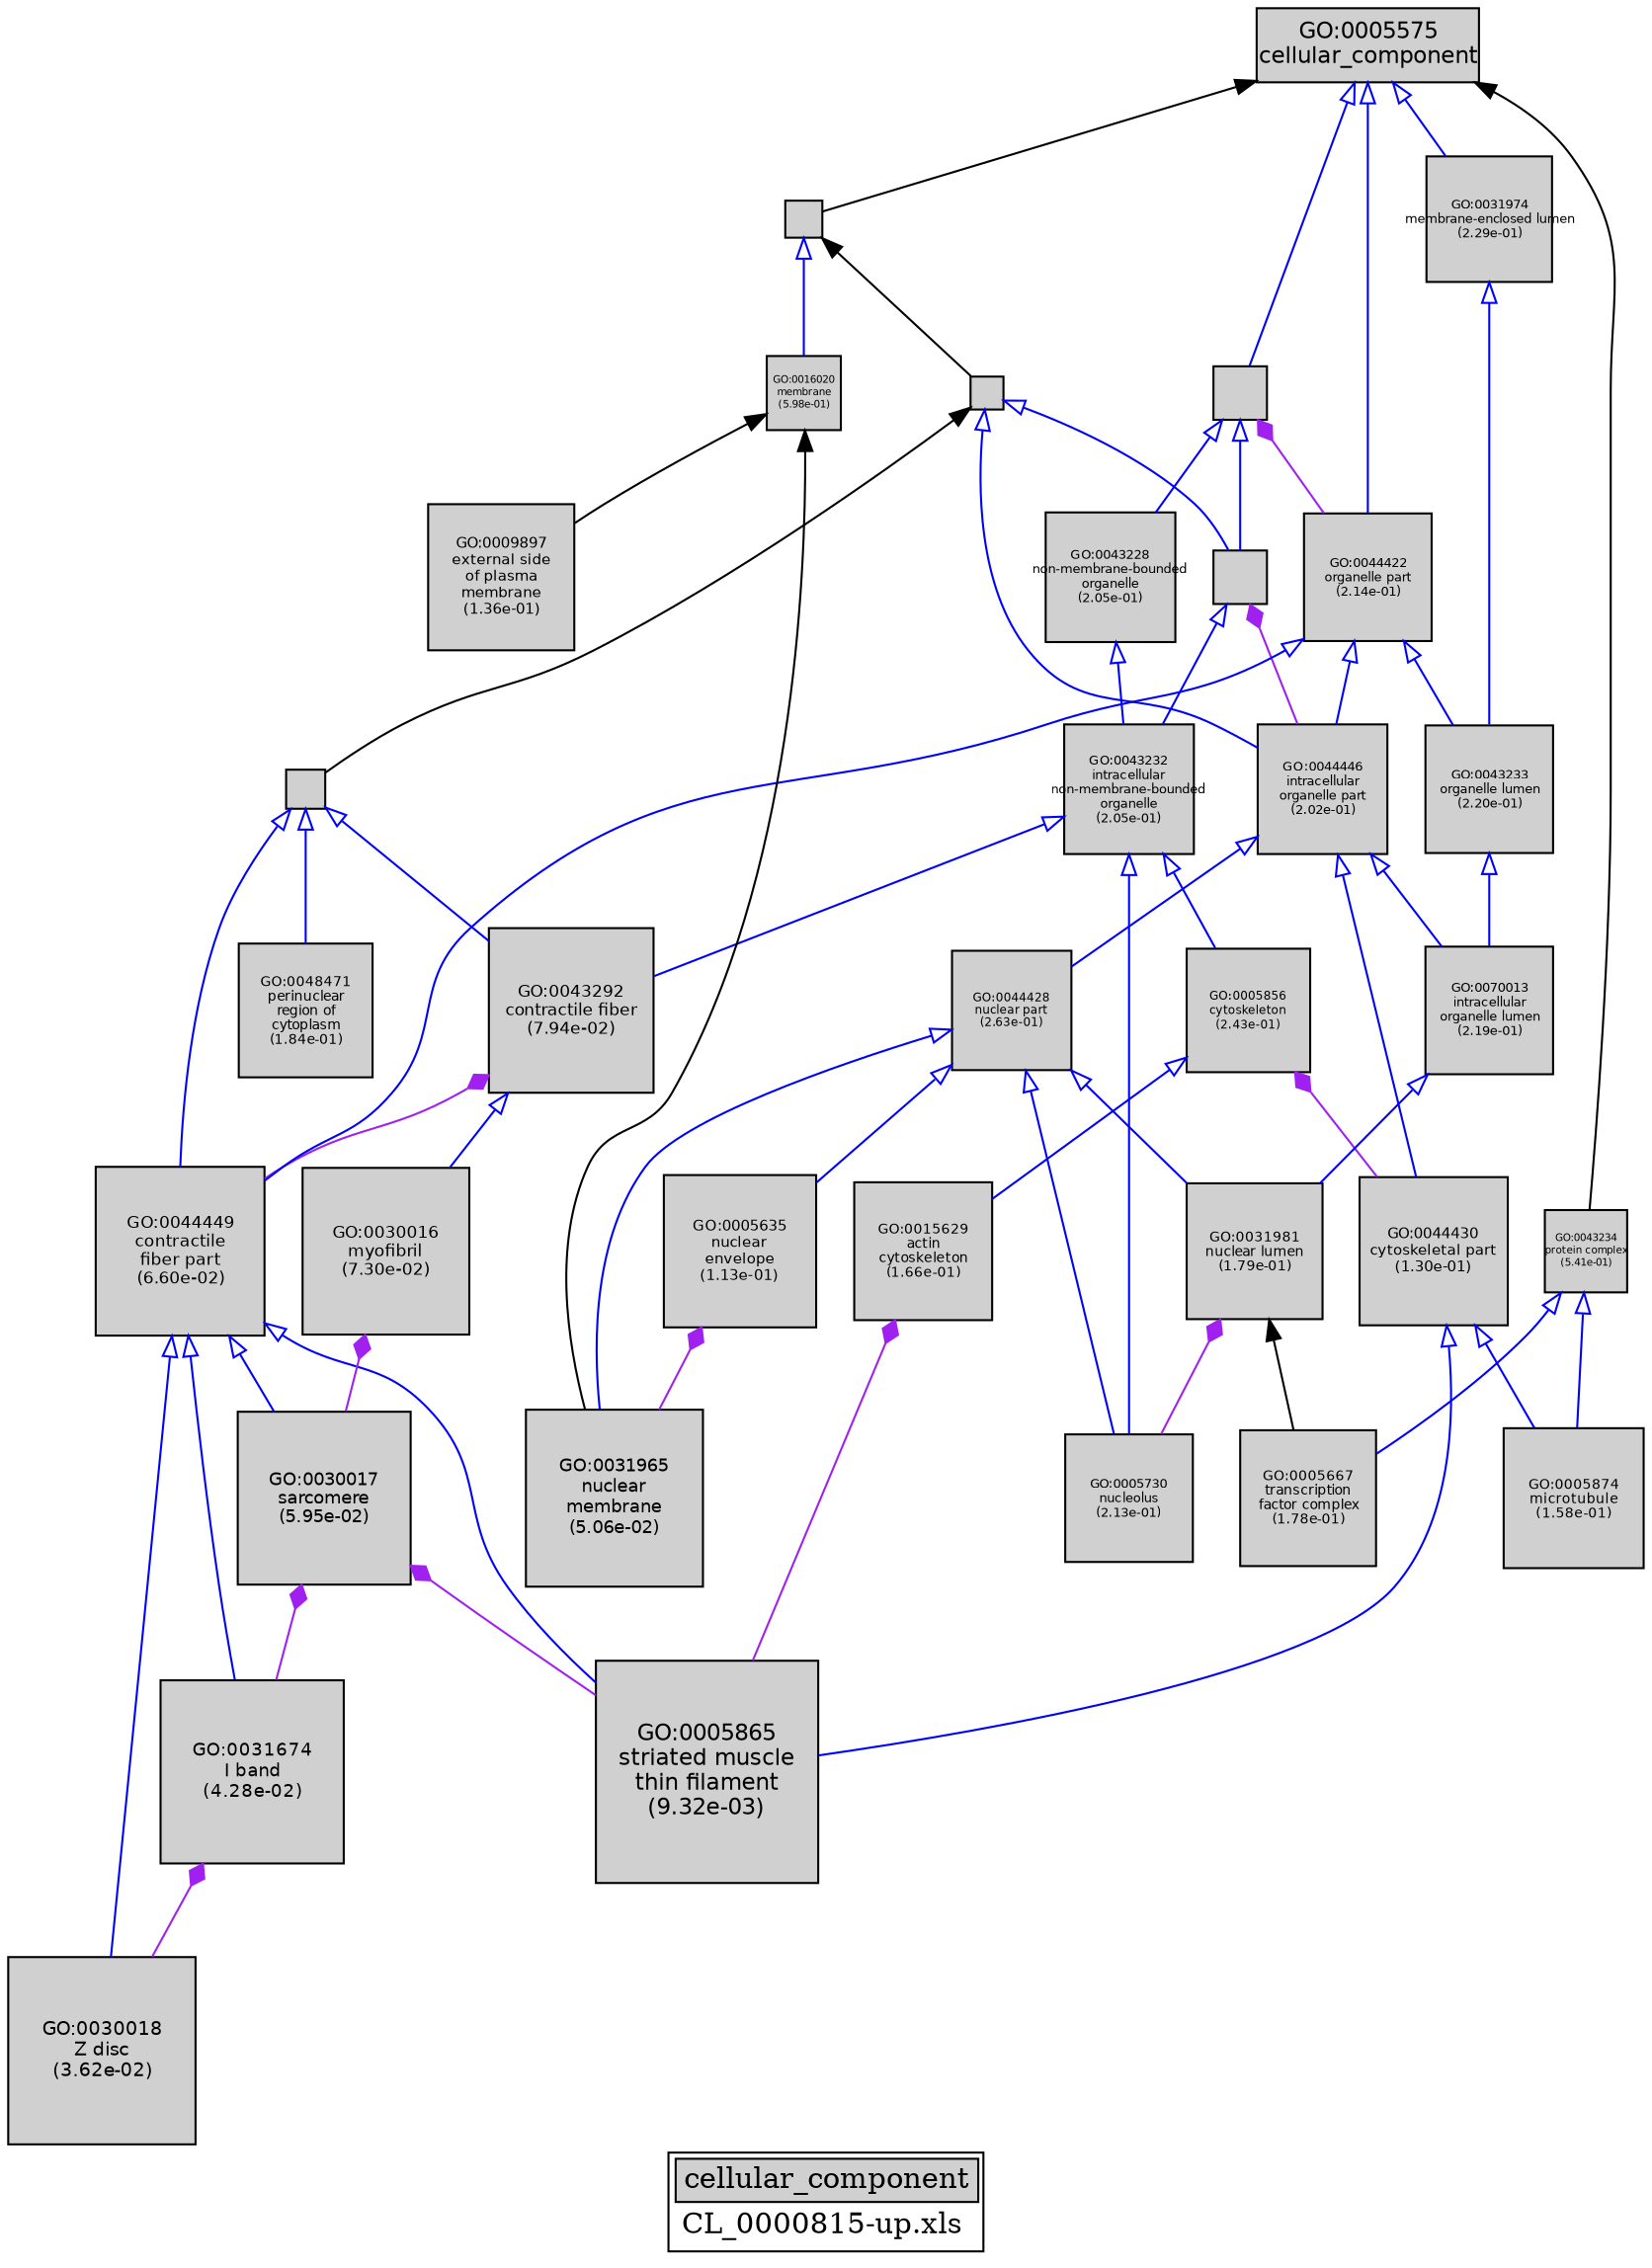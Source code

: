 digraph "cellular_component" {
graph [ bgcolor = "#FFFFFF", label = <<TABLE COLOR="black" BGCOLOR="white"><TR><TD COLSPAN="2" BGCOLOR="#D0D0D0"><FONT COLOR="black">cellular_component</FONT></TD></TR><TR><TD BORDER="0">CL_0000815-up.xls</TD></TR></TABLE>> ];
node [ fontname = "Helvetica" ];

subgraph "nodes" {

node [ style = "filled", fixedsize = "true", width = 1, shape = "box", fontsize = 9, fillcolor = "#D0D0D0", fontcolor = "black", color = "black" ];

"GO:0043233" [ URL = "#GO:0043233", label = <<TABLE BORDER="0"><TR><TD>GO:0043233<BR/>organelle lumen<BR/>(2.20e-01)</TD></TR></TABLE>>, width = 0.857852790605, shape = "box", fontsize = 6.17654009235, height = 0.857852790605 ];
"GO:0043232" [ URL = "#GO:0043232", label = <<TABLE BORDER="0"><TR><TD>GO:0043232<BR/>intracellular<BR/>non-membrane-bounded<BR/>organelle<BR/>(2.05e-01)</TD></TR></TABLE>>, width = 0.876405552955, shape = "box", fontsize = 6.31011998128, height = 0.876405552955 ];
"GO:0005874" [ URL = "#GO:0005874", label = <<TABLE BORDER="0"><TR><TD>GO:0005874<BR/>microtubule<BR/>(1.58e-01)</TD></TR></TABLE>>, width = 0.94574135685, shape = "box", fontsize = 6.80933776932, height = 0.94574135685 ];
"GO:0043229" [ URL = "#GO:0043229", label = "", width = 0.363542551537, shape = "box", height = 0.363542551537 ];
"GO:0005730" [ URL = "#GO:0005730", label = <<TABLE BORDER="0"><TR><TD>GO:0005730<BR/>nucleolus<BR/>(2.13e-01)</TD></TR></TABLE>>, width = 0.866754825409, shape = "box", fontsize = 6.24063474295, height = 0.866754825409 ];
"GO:0044444" [ URL = "#GO:0044444", label = "", width = 0.266232396418, shape = "box", height = 0.266232396418 ];
"GO:0005667" [ URL = "#GO:0005667", label = <<TABLE BORDER="0"><TR><TD>GO:0005667<BR/>transcription<BR/>factor complex<BR/>(1.78e-01)</TD></TR></TABLE>>, width = 0.9148898284, shape = "box", fontsize = 6.58720676448, height = 0.9148898284 ];
"GO:0030018" [ URL = "#GO:0030018", label = <<TABLE BORDER="0"><TR><TD>GO:0030018<BR/>Z disc<BR/>(3.62e-02)</TD></TR></TABLE>>, width = 1.2648375762, shape = "box", fontsize = 9.10683054866, height = 1.2648375762 ];
"GO:0043292" [ URL = "#GO:0043292", label = <<TABLE BORDER="0"><TR><TD>GO:0043292<BR/>contractile fiber<BR/>(7.94e-02)</TD></TR></TABLE>>, width = 1.10625423538, shape = "box", fontsize = 7.96503049475, height = 1.10625423538 ];
"GO:0030017" [ URL = "#GO:0030017", label = <<TABLE BORDER="0"><TR><TD>GO:0030017<BR/>sarcomere<BR/>(5.95e-02)</TD></TR></TABLE>>, width = 1.16702148788, shape = "box", fontsize = 8.40255471276, height = 1.16702148788 ];
"GO:0031974" [ URL = "#GO:0031974", label = <<TABLE BORDER="0"><TR><TD>GO:0031974<BR/>membrane-enclosed lumen<BR/>(2.29e-01)</TD></TR></TABLE>>, width = 0.845952390041, shape = "box", fontsize = 6.0908572083, height = 0.845952390041 ];
"GO:0005856" [ URL = "#GO:0005856", label = <<TABLE BORDER="0"><TR><TD>GO:0005856<BR/>cytoskeleton<BR/>(2.43e-01)</TD></TR></TABLE>>, width = 0.829442591118, shape = "box", fontsize = 5.97198665605, height = 0.829442591118 ];
"GO:0043226" [ URL = "#GO:0043226", label = "", width = 0.360823395931, shape = "box", height = 0.360823395931 ];
"GO:0044430" [ URL = "#GO:0044430", label = <<TABLE BORDER="0"><TR><TD>GO:0044430<BR/>cytoskeletal part<BR/>(1.30e-01)</TD></TR></TABLE>>, width = 0.99318967894, shape = "box", fontsize = 7.15096568837, height = 0.99318967894 ];
"GO:0044424" [ URL = "#GO:0044424", label = "", width = 0.227815434599, shape = "box", height = 0.227815434599 ];
"GO:0031965" [ URL = "#GO:0031965", label = <<TABLE BORDER="0"><TR><TD>GO:0031965<BR/>nuclear<BR/>membrane<BR/>(5.06e-02)</TD></TR></TABLE>>, width = 1.19979958539, shape = "box", fontsize = 8.63855701482, height = 1.19979958539 ];
"GO:0044464" [ URL = "#GO:0044464", label = "", width = 0.255971226614, shape = "box", height = 0.255971226614 ];
"GO:0005865" [ URL = "#GO:0005865", label = <<TABLE BORDER="0"><TR><TD>GO:0005865<BR/>striated muscle<BR/>thin filament<BR/>(9.32e-03)</TD></TR></TABLE>>, width = 1.5, shape = "box", fontsize = 10.8, height = 1.5 ];
"GO:0044449" [ URL = "#GO:0044449", label = <<TABLE BORDER="0"><TR><TD>GO:0044449<BR/>contractile<BR/>fiber part<BR/>(6.60e-02)</TD></TR></TABLE>>, width = 1.14562037767, shape = "box", fontsize = 8.24846671924, height = 1.14562037767 ];
"GO:0044428" [ URL = "#GO:0044428", label = <<TABLE BORDER="0"><TR><TD>GO:0044428<BR/>nuclear part<BR/>(2.63e-01)</TD></TR></TABLE>>, width = 0.806280713309, shape = "box", fontsize = 5.80522113582, height = 0.806280713309 ];
"GO:0044422" [ URL = "#GO:0044422", label = <<TABLE BORDER="0"><TR><TD>GO:0044422<BR/>organelle part<BR/>(2.14e-01)</TD></TR></TABLE>>, width = 0.86565961828, shape = "box", fontsize = 6.23274925162, height = 0.86565961828 ];
"GO:0015629" [ URL = "#GO:0015629", label = <<TABLE BORDER="0"><TR><TD>GO:0015629<BR/>actin<BR/>cytoskeleton<BR/>(1.66e-01)</TD></TR></TABLE>>, width = 0.93316051401, shape = "box", fontsize = 6.71875570087, height = 0.93316051401 ];
"GO:0043228" [ URL = "#GO:0043228", label = <<TABLE BORDER="0"><TR><TD>GO:0043228<BR/>non-membrane-bounded<BR/>organelle<BR/>(2.05e-01)</TD></TR></TABLE>>, width = 0.876405552955, shape = "box", fontsize = 6.31011998128, height = 0.876405552955 ];
"GO:0043234" [ URL = "#GO:0043234", label = <<TABLE BORDER="0"><TR><TD>GO:0043234<BR/>protein complex<BR/>(5.41e-01)</TD></TR></TABLE>>, width = 0.551750947783, shape = "box", fontsize = 5.0, height = 0.551750947783 ];
"GO:0048471" [ URL = "#GO:0048471", label = <<TABLE BORDER="0"><TR><TD>GO:0048471<BR/>perinuclear<BR/>region of<BR/>cytoplasm<BR/>(1.84e-01)</TD></TR></TABLE>>, width = 0.905799183023, shape = "box", fontsize = 6.52175411776, height = 0.905799183023 ];
"GO:0031674" [ URL = "#GO:0031674", label = <<TABLE BORDER="0"><TR><TD>GO:0031674<BR/>I band<BR/>(4.28e-02)</TD></TR></TABLE>>, width = 1.23263391502, shape = "box", fontsize = 8.87496418816, height = 1.23263391502 ];
"GO:0016020" [ URL = "#GO:0016020", label = <<TABLE BORDER="0"><TR><TD>GO:0016020<BR/>membrane<BR/>(5.98e-01)</TD></TR></TABLE>>, width = 0.506677809895, shape = "box", fontsize = 5.0, height = 0.506677809895 ];
"GO:0005575" [ URL = "#GO:0005575", label = <<TABLE BORDER="0"><TR><TD>GO:0005575<BR/>cellular_component</TD></TR></TABLE>>, width = 1.5, shape = "box", fontsize = 10.8 ];
"GO:0070013" [ URL = "#GO:0070013", label = <<TABLE BORDER="0"><TR><TD>GO:0070013<BR/>intracellular<BR/>organelle lumen<BR/>(2.19e-01)</TD></TR></TABLE>>, width = 0.859057688442, shape = "box", fontsize = 6.18521535678, height = 0.859057688442 ];
"GO:0030016" [ URL = "#GO:0030016", label = <<TABLE BORDER="0"><TR><TD>GO:0030016<BR/>myofibril<BR/>(7.30e-02)</TD></TR></TABLE>>, width = 1.1242837991, shape = "box", fontsize = 8.09484335351, height = 1.1242837991 ];
"GO:0044446" [ URL = "#GO:0044446", label = <<TABLE BORDER="0"><TR><TD>GO:0044446<BR/>intracellular<BR/>organelle part<BR/>(2.02e-01)</TD></TR></TABLE>>, width = 0.880405444745, shape = "box", fontsize = 6.33891920217, height = 0.880405444745 ];
"GO:0031981" [ URL = "#GO:0031981", label = <<TABLE BORDER="0"><TR><TD>GO:0031981<BR/>nuclear lumen<BR/>(1.79e-01)</TD></TR></TABLE>>, width = 0.91367300389, shape = "box", fontsize = 6.57844562801, height = 0.91367300389 ];
"GO:0005635" [ URL = "#GO:0005635", label = <<TABLE BORDER="0"><TR><TD>GO:0005635<BR/>nuclear<BR/>envelope<BR/>(1.13e-01)</TD></TR></TABLE>>, width = 1.02696656799, shape = "box", fontsize = 7.39415928951, height = 1.02696656799 ];
"GO:0009897" [ URL = "#GO:0009897", label = <<TABLE BORDER="0"><TR><TD>GO:0009897<BR/>external side<BR/>of plasma<BR/>membrane<BR/>(1.36e-01)</TD></TR></TABLE>>, width = 0.983335790978, shape = "box", fontsize = 7.08001769504, height = 0.983335790978 ];
}
subgraph "edges" {


edge [ dir = "back", weight = 1 ];
subgraph "regulates" {


edge [ color = "cyan", arrowtail = "none" ];
subgraph "positive" {


edge [ color = "green", arrowtail = "vee" ];
}
subgraph "negative" {


edge [ color = "red", arrowtail = "tee" ];
}
}
subgraph "part_of" {


edge [ color = "purple", arrowtail = "diamond", weight = 2.5 ];
"GO:0015629" -> "GO:0005865";
"GO:0005856" -> "GO:0044430";
"GO:0031981" -> "GO:0005730";
"GO:0005635" -> "GO:0031965";
"GO:0031674" -> "GO:0030018";
"GO:0043226" -> "GO:0044422";
"GO:0030016" -> "GO:0030017";
"GO:0030017" -> "GO:0031674";
"GO:0043292" -> "GO:0044449";
"GO:0043229" -> "GO:0044446";
"GO:0030017" -> "GO:0005865";
}
subgraph "is_a" {


edge [ color = "blue", arrowtail = "empty", weight = 5.0 ];
"GO:0044444" -> "GO:0043292";
"GO:0044430" -> "GO:0005874";
"GO:0043233" -> "GO:0070013";
"GO:0005575" -> "GO:0031974";
"GO:0044422" -> "GO:0044446";
"GO:0043228" -> "GO:0043232";
"GO:0043226" -> "GO:0043229";
"GO:0044428" -> "GO:0031965";
"GO:0044446" -> "GO:0070013";
"GO:0044424" -> "GO:0044446";
"GO:0044428" -> "GO:0005635";
"GO:0005575" -> "GO:0043226";
"GO:0043232" -> "GO:0005856";
"GO:0044428" -> "GO:0031981";
"GO:0031974" -> "GO:0043233";
"GO:0044422" -> "GO:0044449";
"GO:0043234" -> "GO:0005667";
"GO:0044449" -> "GO:0031674";
"GO:0044430" -> "GO:0005865";
"GO:0044446" -> "GO:0044428";
"GO:0044428" -> "GO:0005730";
"GO:0044446" -> "GO:0044430";
"GO:0043292" -> "GO:0030016";
"GO:0070013" -> "GO:0031981";
"GO:0043229" -> "GO:0043232";
"GO:0043234" -> "GO:0005874";
"GO:0044424" -> "GO:0043229";
"GO:0044449" -> "GO:0030018";
"GO:0043232" -> "GO:0005730";
"GO:0044464" -> "GO:0016020";
"GO:0044444" -> "GO:0044449";
"GO:0044444" -> "GO:0048471";
"GO:0043232" -> "GO:0043292";
"GO:0044422" -> "GO:0043233";
"GO:0044449" -> "GO:0030017";
"GO:0005856" -> "GO:0015629";
"GO:0005575" -> "GO:0044422";
"GO:0043226" -> "GO:0043228";
"GO:0044449" -> "GO:0005865";
}
"GO:0044424" -> "GO:0044444";
"GO:0005575" -> "GO:0043234";
"GO:0005575" -> "GO:0044464";
"GO:0044464" -> "GO:0044424";
"GO:0031981" -> "GO:0005667";
"GO:0016020" -> "GO:0031965";
"GO:0016020" -> "GO:0009897";
}
}
